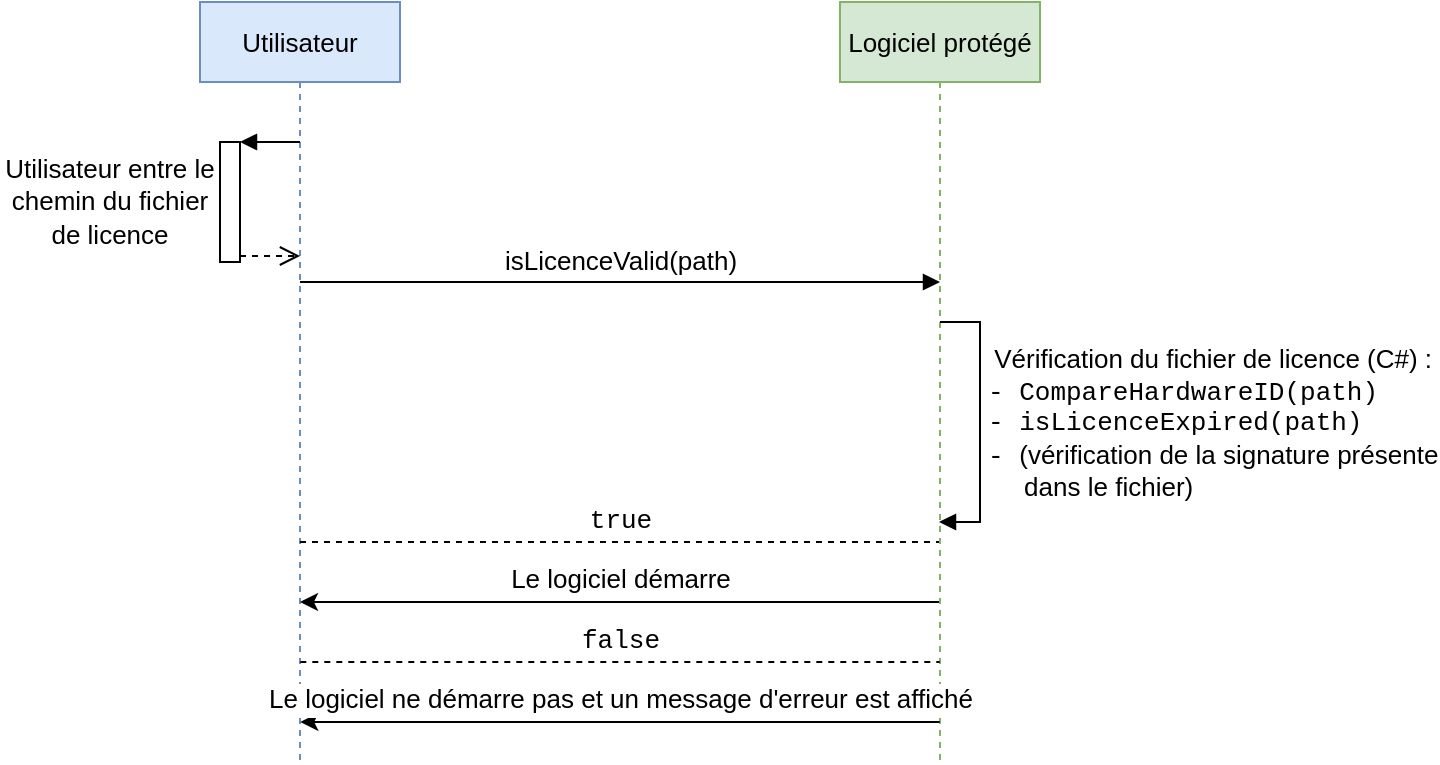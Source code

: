 <mxfile version="16.0.2" type="device"><diagram id="9n94FCaJHb50epK15wrI" name="Page-1"><mxGraphModel dx="1422" dy="768" grid="1" gridSize="10" guides="1" tooltips="1" connect="1" arrows="1" fold="1" page="1" pageScale="1" pageWidth="827" pageHeight="1169" math="0" shadow="0"><root><mxCell id="0"/><mxCell id="1" parent="0"/><mxCell id="c480eDP8uPQ1U5SeN0yI-13" value="Utilisateur" style="shape=umlLifeline;perimeter=lifelinePerimeter;whiteSpace=wrap;html=1;container=1;collapsible=0;recursiveResize=0;outlineConnect=0;fillColor=#dae8fc;strokeColor=#6c8ebf;fontSize=13;" vertex="1" parent="1"><mxGeometry x="490" y="300" width="100" height="380" as="geometry"/></mxCell><mxCell id="c480eDP8uPQ1U5SeN0yI-14" value="" style="html=1;points=[];perimeter=orthogonalPerimeter;fontFamily=Courier New;fontSize=13;" vertex="1" parent="c480eDP8uPQ1U5SeN0yI-13"><mxGeometry x="10" y="70" width="10" height="60" as="geometry"/></mxCell><mxCell id="c480eDP8uPQ1U5SeN0yI-15" value="&lt;div style=&quot;font-size: 13px;&quot;&gt;Logiciel protégé&lt;br style=&quot;font-size: 13px;&quot;&gt;&lt;/div&gt;" style="shape=umlLifeline;perimeter=lifelinePerimeter;whiteSpace=wrap;html=1;container=1;collapsible=0;recursiveResize=0;outlineConnect=0;fillColor=#d5e8d4;strokeColor=#82b366;fontSize=13;" vertex="1" parent="1"><mxGeometry x="810" y="300" width="100" height="380" as="geometry"/></mxCell><mxCell id="c480eDP8uPQ1U5SeN0yI-16" value="&lt;div style=&quot;font-size: 13px&quot; align=&quot;center&quot;&gt;&lt;font style=&quot;font-size: 13px&quot; face=&quot;Helvetica&quot;&gt;Vérification du fichier de licence (C#) :&lt;br style=&quot;font-size: 13px&quot;&gt;&lt;/font&gt;&lt;/div&gt;&lt;div style=&quot;font-size: 13px&quot;&gt;- CompareHardwareID(path)&lt;br&gt;- isLicenceExpired(path)&lt;br&gt;- &lt;font face=&quot;Helvetica&quot;&gt;(vérification de la signature présente&lt;/font&gt;&lt;/div&gt;&lt;div style=&quot;font-size: 13px&quot;&gt;&lt;font face=&quot;Helvetica&quot;&gt;&amp;nbsp;&amp;nbsp;&amp;nbsp;&amp;nbsp; dans le fichier)&lt;br style=&quot;font-size: 13px&quot;&gt;&lt;/font&gt;&lt;/div&gt;" style="edgeStyle=orthogonalEdgeStyle;html=1;align=left;spacingLeft=2;endArrow=block;rounded=0;fontFamily=Courier New;fontSize=13;" edge="1" parent="c480eDP8uPQ1U5SeN0yI-15"><mxGeometry relative="1" as="geometry"><mxPoint x="50" y="160" as="sourcePoint"/><Array as="points"><mxPoint x="50" y="160"/><mxPoint x="70" y="160"/><mxPoint x="70" y="260"/></Array><mxPoint x="49.5" y="260" as="targetPoint"/></mxGeometry></mxCell><mxCell id="c480eDP8uPQ1U5SeN0yI-17" value="" style="html=1;verticalAlign=bottom;endArrow=block;entryX=1;entryY=0;rounded=0;fontFamily=Courier New;fontSize=13;" edge="1" parent="1" target="c480eDP8uPQ1U5SeN0yI-14"><mxGeometry relative="1" as="geometry"><mxPoint x="540" y="370" as="sourcePoint"/></mxGeometry></mxCell><mxCell id="c480eDP8uPQ1U5SeN0yI-18" value="" style="html=1;verticalAlign=bottom;endArrow=open;dashed=1;endSize=8;exitX=1;exitY=0.95;rounded=0;fontFamily=Courier New;fontSize=13;" edge="1" parent="1" source="c480eDP8uPQ1U5SeN0yI-14"><mxGeometry relative="1" as="geometry"><mxPoint x="540" y="427" as="targetPoint"/></mxGeometry></mxCell><mxCell id="c480eDP8uPQ1U5SeN0yI-19" value="&lt;div style=&quot;font-size: 13px;&quot;&gt;&lt;font style=&quot;font-size: 13px;&quot; face=&quot;Helvetica&quot;&gt;Utilisateur entre le &lt;br style=&quot;font-size: 13px;&quot;&gt;&lt;/font&gt;&lt;/div&gt;&lt;font style=&quot;font-size: 13px;&quot; face=&quot;Helvetica&quot;&gt;chemin du fichier de licence&lt;/font&gt;" style="text;html=1;strokeColor=none;fillColor=none;align=center;verticalAlign=middle;whiteSpace=wrap;rounded=0;fontFamily=Courier New;fontSize=13;" vertex="1" parent="1"><mxGeometry x="390" y="380" width="110" height="40" as="geometry"/></mxCell><mxCell id="c480eDP8uPQ1U5SeN0yI-20" value="&lt;font face=&quot;Courier New&quot;&gt;true&lt;/font&gt;" style="html=1;verticalAlign=bottom;endArrow=none;rounded=0;fontFamily=Helvetica;endFill=0;dashed=1;fontSize=13;" edge="1" parent="1" source="c480eDP8uPQ1U5SeN0yI-13" target="c480eDP8uPQ1U5SeN0yI-15"><mxGeometry width="80" relative="1" as="geometry"><mxPoint x="660" y="570" as="sourcePoint"/><mxPoint x="740" y="570" as="targetPoint"/><Array as="points"><mxPoint x="750" y="570"/></Array></mxGeometry></mxCell><mxCell id="c480eDP8uPQ1U5SeN0yI-21" value="&lt;font face=&quot;Courier New&quot;&gt;false&lt;/font&gt;" style="html=1;verticalAlign=bottom;endArrow=none;rounded=0;fontFamily=Helvetica;endFill=0;dashed=1;fontSize=13;" edge="1" parent="1"><mxGeometry width="80" relative="1" as="geometry"><mxPoint x="540.15" y="630" as="sourcePoint"/><mxPoint x="859.84" y="630" as="targetPoint"/><Array as="points"><mxPoint x="750.34" y="630"/></Array></mxGeometry></mxCell><mxCell id="c480eDP8uPQ1U5SeN0yI-22" value="&lt;font face=&quot;Helvetica&quot;&gt;Le logiciel démarre &lt;/font&gt;" style="html=1;verticalAlign=bottom;endArrow=none;rounded=0;fontFamily=Courier New;endFill=0;startArrow=classic;startFill=1;fontSize=13;" edge="1" parent="1" source="c480eDP8uPQ1U5SeN0yI-13" target="c480eDP8uPQ1U5SeN0yI-15"><mxGeometry width="80" relative="1" as="geometry"><mxPoint x="690" y="500" as="sourcePoint"/><mxPoint x="770" y="500" as="targetPoint"/><Array as="points"><mxPoint x="620" y="600"/><mxPoint x="730" y="600"/><mxPoint x="790" y="600"/></Array></mxGeometry></mxCell><mxCell id="c480eDP8uPQ1U5SeN0yI-23" value="&lt;font face=&quot;Helvetica&quot;&gt;Le logiciel ne démarre pas et un message d'erreur est affiché&lt;/font&gt;" style="html=1;verticalAlign=bottom;endArrow=none;rounded=0;fontFamily=Courier New;endFill=0;startArrow=classic;startFill=1;fontSize=13;" edge="1" parent="1"><mxGeometry width="80" relative="1" as="geometry"><mxPoint x="540.15" y="660" as="sourcePoint"/><mxPoint x="859.84" y="660" as="targetPoint"/><Array as="points"><mxPoint x="620.34" y="660"/><mxPoint x="730.34" y="660"/><mxPoint x="790.34" y="660"/></Array></mxGeometry></mxCell><mxCell id="c480eDP8uPQ1U5SeN0yI-24" value="&lt;font style=&quot;font-size: 13px&quot;&gt;isLicenceValid(path)&lt;/font&gt;" style="html=1;verticalAlign=bottom;endArrow=block;rounded=0;fontFamily=Helvetica;fontSize=13;" edge="1" parent="1"><mxGeometry width="80" relative="1" as="geometry"><mxPoint x="540" y="440" as="sourcePoint"/><mxPoint x="860" y="440" as="targetPoint"/><Array as="points"><mxPoint x="730.5" y="440"/></Array></mxGeometry></mxCell></root></mxGraphModel></diagram></mxfile>